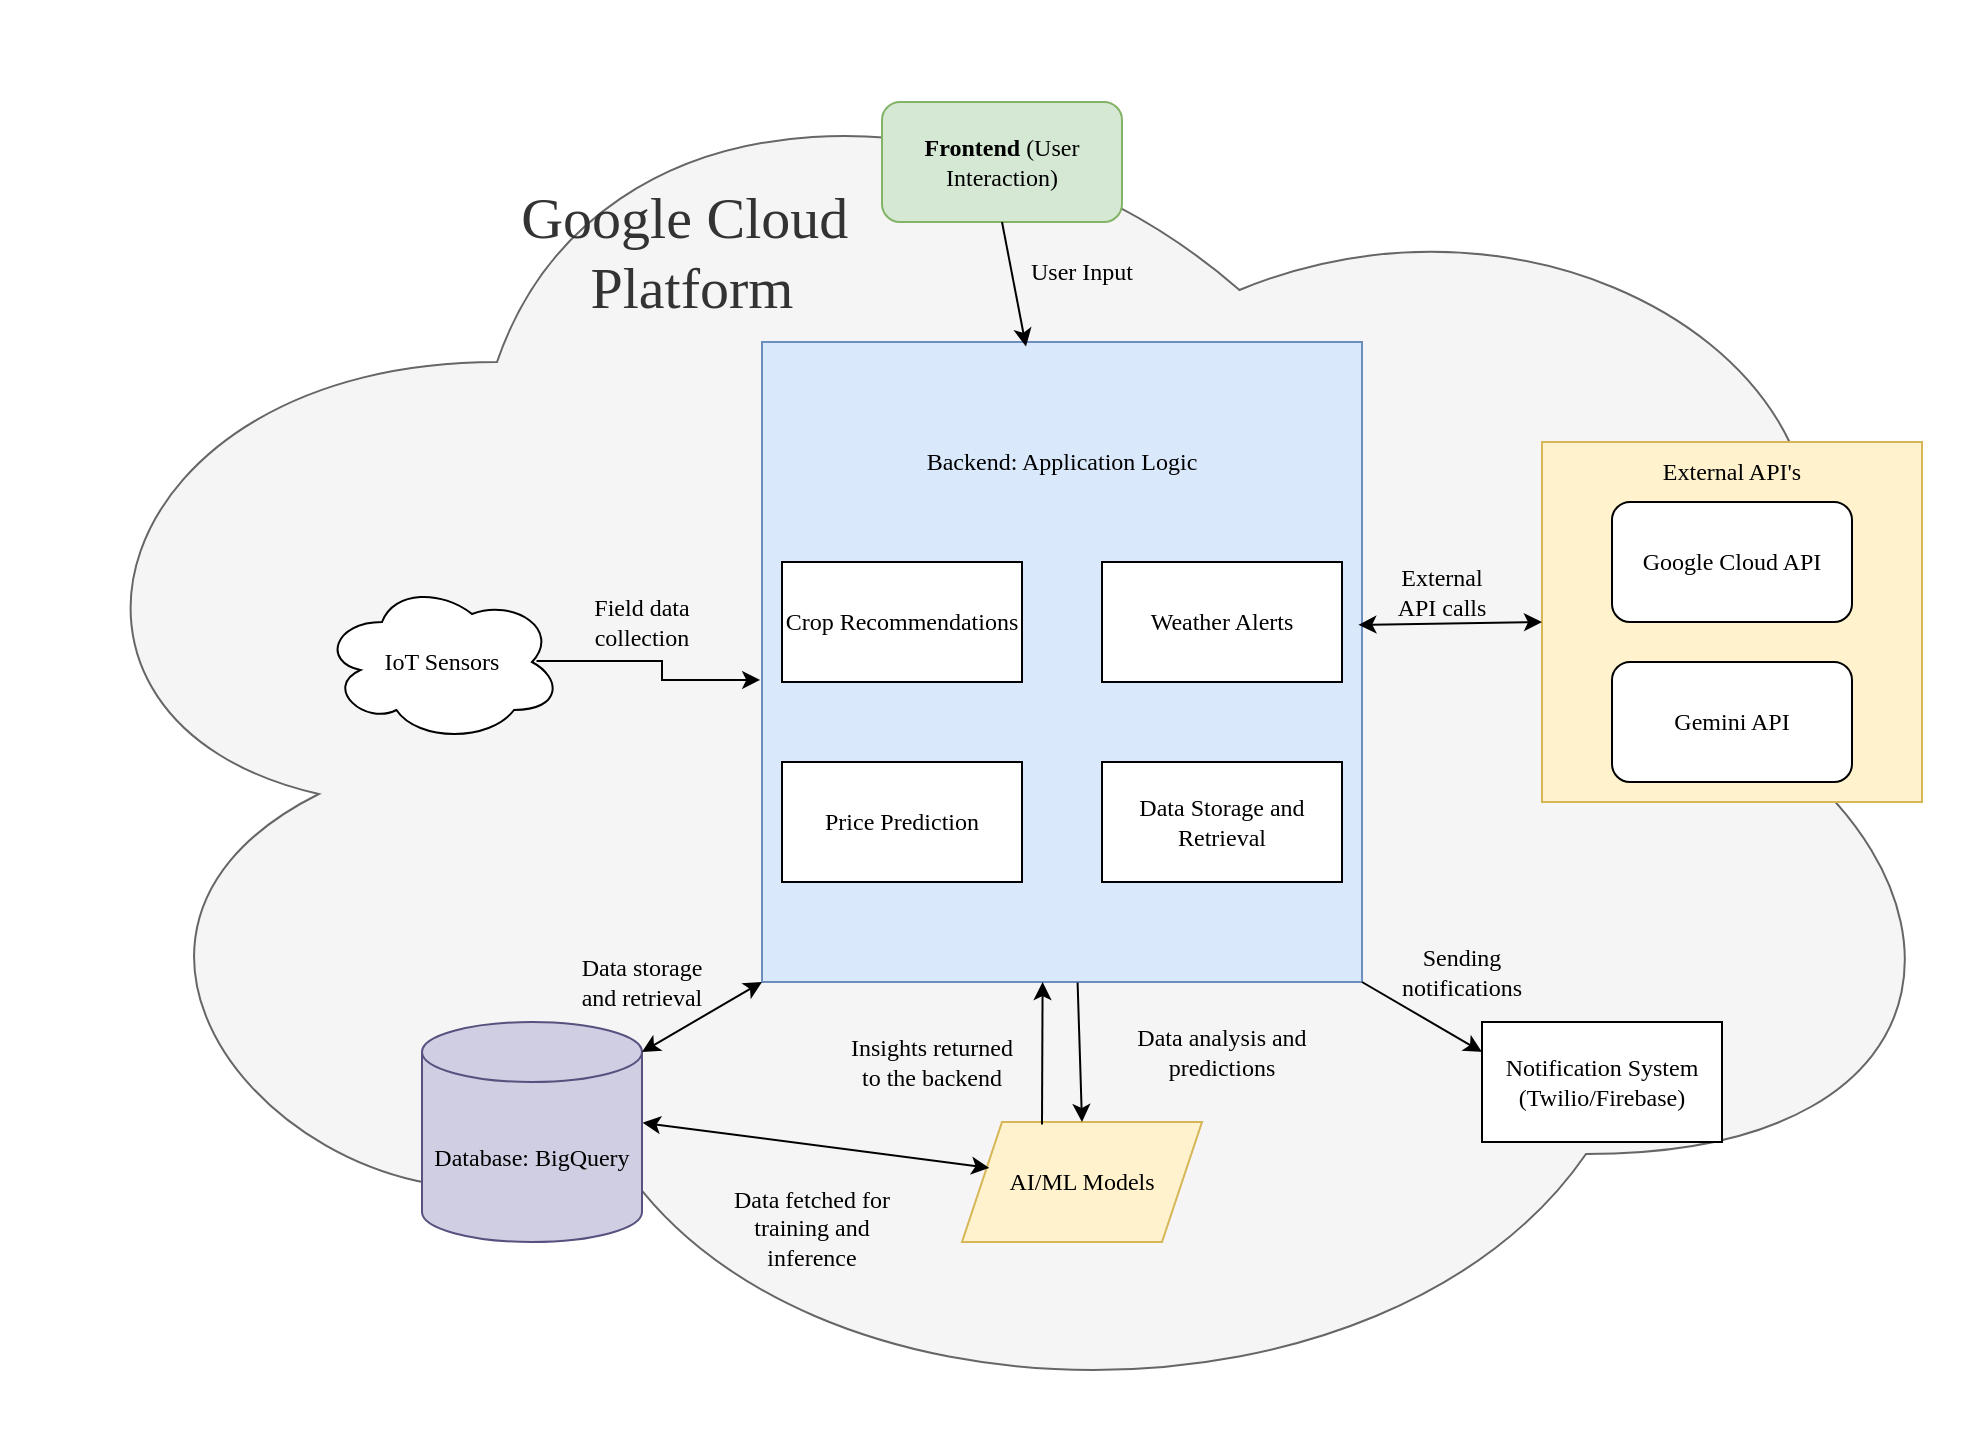 <mxfile version="26.0.8">
  <diagram name="Page-1" id="TrgycSJS47Xfpw-sIoHR">
    <mxGraphModel dx="1730" dy="1572" grid="1" gridSize="10" guides="1" tooltips="1" connect="1" arrows="1" fold="1" page="1" pageScale="1" pageWidth="850" pageHeight="1100" math="0" shadow="0">
      <root>
        <mxCell id="0" />
        <mxCell id="1" parent="0" />
        <mxCell id="9jbiC7tSy9B6tF7seFyf-42" value="Google Cloud&amp;nbsp;&lt;div&gt;Platform&lt;/div&gt;" style="ellipse;shape=cloud;whiteSpace=wrap;html=1;spacingTop=0;spacingLeft=0;fontSize=29;fontFamily=Times New Roman;fillColor=#f5f5f5;fontColor=#333333;strokeColor=#666666;labelPosition=center;verticalLabelPosition=middle;align=center;verticalAlign=middle;spacingBottom=470;spacingRight=300;" parent="1" vertex="1">
          <mxGeometry x="-380" y="-50" width="990" height="720" as="geometry" />
        </mxCell>
        <mxCell id="9jbiC7tSy9B6tF7seFyf-6" value="&lt;p&gt;&lt;font&gt;Backend: Application Logic&lt;/font&gt;&lt;/p&gt;" style="rounded=0;whiteSpace=wrap;html=1;spacingTop=0;spacingBottom=200;fillColor=#dae8fc;strokeColor=#6c8ebf;fontFamily=Times New Roman;" parent="1" vertex="1">
          <mxGeometry y="120" width="300" height="320" as="geometry" />
        </mxCell>
        <mxCell id="9jbiC7tSy9B6tF7seFyf-1" value="&lt;strong&gt;Frontend&lt;/strong&gt; (User Interaction)" style="rounded=1;whiteSpace=wrap;html=1;fillColor=#d5e8d4;strokeColor=#82b366;fontFamily=Times New Roman;" parent="1" vertex="1">
          <mxGeometry x="60" width="120" height="60" as="geometry" />
        </mxCell>
        <mxCell id="9jbiC7tSy9B6tF7seFyf-4" value="Crop Recommendations" style="rounded=0;whiteSpace=wrap;html=1;fontFamily=Times New Roman;" parent="1" vertex="1">
          <mxGeometry x="10" y="230" width="120" height="60" as="geometry" />
        </mxCell>
        <mxCell id="9jbiC7tSy9B6tF7seFyf-7" value="Weather Alerts" style="rounded=0;whiteSpace=wrap;html=1;fontFamily=Times New Roman;" parent="1" vertex="1">
          <mxGeometry x="170" y="230" width="120" height="60" as="geometry" />
        </mxCell>
        <mxCell id="9jbiC7tSy9B6tF7seFyf-8" value="Price Prediction" style="rounded=0;whiteSpace=wrap;html=1;fontFamily=Times New Roman;" parent="1" vertex="1">
          <mxGeometry x="10" y="330" width="120" height="60" as="geometry" />
        </mxCell>
        <mxCell id="9jbiC7tSy9B6tF7seFyf-9" value="Data Storage and Retrieval" style="rounded=0;whiteSpace=wrap;html=1;fontFamily=Times New Roman;" parent="1" vertex="1">
          <mxGeometry x="170" y="330" width="120" height="60" as="geometry" />
        </mxCell>
        <mxCell id="9jbiC7tSy9B6tF7seFyf-12" value="" style="edgeStyle=orthogonalEdgeStyle;rounded=0;orthogonalLoop=1;jettySize=auto;html=1;entryX=-0.003;entryY=0.528;entryDx=0;entryDy=0;entryPerimeter=0;exitX=0.894;exitY=0.494;exitDx=0;exitDy=0;exitPerimeter=0;" parent="1" source="9jbiC7tSy9B6tF7seFyf-11" target="9jbiC7tSy9B6tF7seFyf-6" edge="1">
          <mxGeometry relative="1" as="geometry" />
        </mxCell>
        <mxCell id="9jbiC7tSy9B6tF7seFyf-11" value="IoT Sensors" style="ellipse;shape=cloud;whiteSpace=wrap;html=1;fontFamily=Times New Roman;" parent="1" vertex="1">
          <mxGeometry x="-220" y="240" width="120" height="80" as="geometry" />
        </mxCell>
        <mxCell id="9jbiC7tSy9B6tF7seFyf-17" value="AI/ML Models" style="shape=parallelogram;perimeter=parallelogramPerimeter;whiteSpace=wrap;html=1;fixedSize=1;fillColor=#fff2cc;strokeColor=#d6b656;fontFamily=Times New Roman;" parent="1" vertex="1">
          <mxGeometry x="100" y="510" width="120" height="60" as="geometry" />
        </mxCell>
        <mxCell id="9jbiC7tSy9B6tF7seFyf-19" value="Database: BigQuery" style="shape=cylinder3;whiteSpace=wrap;html=1;boundedLbl=1;backgroundOutline=1;size=15;fontFamily=Times New Roman;fillColor=#d0cee2;strokeColor=#56517e;" parent="1" vertex="1">
          <mxGeometry x="-170" y="460" width="110" height="110" as="geometry" />
        </mxCell>
        <mxCell id="9jbiC7tSy9B6tF7seFyf-23" value="Notification System (Twilio/Firebase)" style="rounded=0;whiteSpace=wrap;html=1;fontFamily=Times New Roman;" parent="1" vertex="1">
          <mxGeometry x="360" y="460" width="120" height="60" as="geometry" />
        </mxCell>
        <mxCell id="9jbiC7tSy9B6tF7seFyf-24" value="" style="endArrow=classic;html=1;rounded=0;entryX=0;entryY=0.25;entryDx=0;entryDy=0;exitX=1;exitY=1;exitDx=0;exitDy=0;" parent="1" source="9jbiC7tSy9B6tF7seFyf-6" target="9jbiC7tSy9B6tF7seFyf-23" edge="1">
          <mxGeometry width="50" height="50" relative="1" as="geometry">
            <mxPoint x="270" y="480" as="sourcePoint" />
            <mxPoint x="320" y="430" as="targetPoint" />
          </mxGeometry>
        </mxCell>
        <mxCell id="9jbiC7tSy9B6tF7seFyf-26" value="" style="endArrow=classic;html=1;rounded=0;exitX=0.5;exitY=1;exitDx=0;exitDy=0;entryX=0.44;entryY=0.007;entryDx=0;entryDy=0;entryPerimeter=0;" parent="1" source="9jbiC7tSy9B6tF7seFyf-1" target="9jbiC7tSy9B6tF7seFyf-6" edge="1">
          <mxGeometry width="50" height="50" relative="1" as="geometry">
            <mxPoint x="120" y="150" as="sourcePoint" />
            <mxPoint x="170" y="100" as="targetPoint" />
          </mxGeometry>
        </mxCell>
        <mxCell id="9jbiC7tSy9B6tF7seFyf-27" value="User Input" style="text;html=1;align=center;verticalAlign=middle;whiteSpace=wrap;rounded=0;fontFamily=Times New Roman;" parent="1" vertex="1">
          <mxGeometry x="130" y="70" width="60" height="30" as="geometry" />
        </mxCell>
        <mxCell id="9jbiC7tSy9B6tF7seFyf-28" value="Field data collection" style="text;html=1;align=center;verticalAlign=middle;whiteSpace=wrap;rounded=0;fontFamily=Times New Roman;" parent="1" vertex="1">
          <mxGeometry x="-90" y="245" width="60" height="30" as="geometry" />
        </mxCell>
        <mxCell id="9jbiC7tSy9B6tF7seFyf-30" value="External API&#39;s" style="rounded=0;whiteSpace=wrap;html=1;labelPosition=center;verticalLabelPosition=middle;align=center;verticalAlign=middle;spacingTop=0;spacingBottom=150;fillColor=#fff2cc;strokeColor=#d6b656;fontFamily=Times New Roman;" parent="1" vertex="1">
          <mxGeometry x="390" y="170" width="190" height="180" as="geometry" />
        </mxCell>
        <mxCell id="9jbiC7tSy9B6tF7seFyf-13" value="Google Cloud API" style="rounded=1;whiteSpace=wrap;html=1;fontFamily=Times New Roman;" parent="1" vertex="1">
          <mxGeometry x="425" y="200" width="120" height="60" as="geometry" />
        </mxCell>
        <mxCell id="9jbiC7tSy9B6tF7seFyf-14" value="Gemini API" style="rounded=1;whiteSpace=wrap;html=1;fontFamily=Times New Roman;" parent="1" vertex="1">
          <mxGeometry x="425" y="280" width="120" height="60" as="geometry" />
        </mxCell>
        <mxCell id="9jbiC7tSy9B6tF7seFyf-33" value="External API calls" style="text;html=1;align=center;verticalAlign=middle;whiteSpace=wrap;rounded=0;fontFamily=Times New Roman;" parent="1" vertex="1">
          <mxGeometry x="310" y="230" width="60" height="30" as="geometry" />
        </mxCell>
        <mxCell id="9jbiC7tSy9B6tF7seFyf-34" value="Data analysis and predictions" style="text;html=1;align=center;verticalAlign=middle;whiteSpace=wrap;rounded=0;fontFamily=Times New Roman;" parent="1" vertex="1">
          <mxGeometry x="185" y="460" width="90" height="30" as="geometry" />
        </mxCell>
        <mxCell id="9jbiC7tSy9B6tF7seFyf-35" value="" style="endArrow=classic;html=1;rounded=0;entryX=0.5;entryY=0;entryDx=0;entryDy=0;exitX=0.526;exitY=1.001;exitDx=0;exitDy=0;exitPerimeter=0;" parent="1" source="9jbiC7tSy9B6tF7seFyf-6" target="9jbiC7tSy9B6tF7seFyf-17" edge="1">
          <mxGeometry width="50" height="50" relative="1" as="geometry">
            <mxPoint x="110" y="430" as="sourcePoint" />
            <mxPoint x="160" y="380" as="targetPoint" />
          </mxGeometry>
        </mxCell>
        <mxCell id="9jbiC7tSy9B6tF7seFyf-36" value="Data storage and retrieval" style="text;html=1;align=center;verticalAlign=middle;whiteSpace=wrap;rounded=0;fontFamily=Times New Roman;" parent="1" vertex="1">
          <mxGeometry x="-100" y="420" width="80" height="40" as="geometry" />
        </mxCell>
        <mxCell id="9jbiC7tSy9B6tF7seFyf-37" value="Sending notifications" style="text;html=1;align=center;verticalAlign=middle;whiteSpace=wrap;rounded=0;fontFamily=Times New Roman;" parent="1" vertex="1">
          <mxGeometry x="320" y="420" width="60" height="30" as="geometry" />
        </mxCell>
        <mxCell id="9jbiC7tSy9B6tF7seFyf-38" value="" style="endArrow=classic;html=1;rounded=0;entryX=0.401;entryY=0.996;entryDx=0;entryDy=0;entryPerimeter=0;" parent="1" edge="1">
          <mxGeometry width="50" height="50" relative="1" as="geometry">
            <mxPoint x="140" y="511.28" as="sourcePoint" />
            <mxPoint x="140.3" y="440" as="targetPoint" />
          </mxGeometry>
        </mxCell>
        <mxCell id="9jbiC7tSy9B6tF7seFyf-39" value="Insights returned to the backend" style="text;html=1;align=center;verticalAlign=middle;whiteSpace=wrap;rounded=0;fontFamily=Times New Roman;" parent="1" vertex="1">
          <mxGeometry x="40" y="460" width="90" height="40" as="geometry" />
        </mxCell>
        <mxCell id="9jbiC7tSy9B6tF7seFyf-40" value="Data fetched for training and inference" style="text;html=1;align=center;verticalAlign=middle;whiteSpace=wrap;rounded=0;fontFamily=Times New Roman;" parent="1" vertex="1">
          <mxGeometry x="-20" y="540" width="90" height="45" as="geometry" />
        </mxCell>
        <mxCell id="9jbiC7tSy9B6tF7seFyf-43" value="" style="endArrow=classic;startArrow=classic;html=1;rounded=0;exitX=1;exitY=0;exitDx=0;exitDy=15;exitPerimeter=0;" parent="1" source="9jbiC7tSy9B6tF7seFyf-19" edge="1">
          <mxGeometry width="50" height="50" relative="1" as="geometry">
            <mxPoint x="-50" y="490" as="sourcePoint" />
            <mxPoint y="440" as="targetPoint" />
          </mxGeometry>
        </mxCell>
        <mxCell id="9jbiC7tSy9B6tF7seFyf-44" value="" style="endArrow=classic;startArrow=classic;html=1;rounded=0;exitX=1.003;exitY=0.458;exitDx=0;exitDy=0;exitPerimeter=0;entryX=0.114;entryY=0.383;entryDx=0;entryDy=0;entryPerimeter=0;" parent="1" source="9jbiC7tSy9B6tF7seFyf-19" target="9jbiC7tSy9B6tF7seFyf-17" edge="1">
          <mxGeometry width="50" height="50" relative="1" as="geometry">
            <mxPoint x="30" y="490" as="sourcePoint" />
            <mxPoint x="80" y="440" as="targetPoint" />
          </mxGeometry>
        </mxCell>
        <mxCell id="9jbiC7tSy9B6tF7seFyf-46" value="" style="endArrow=classic;startArrow=classic;html=1;rounded=0;exitX=0;exitY=0.5;exitDx=0;exitDy=0;entryX=0.994;entryY=0.442;entryDx=0;entryDy=0;entryPerimeter=0;" parent="1" source="9jbiC7tSy9B6tF7seFyf-30" target="9jbiC7tSy9B6tF7seFyf-6" edge="1">
          <mxGeometry width="50" height="50" relative="1" as="geometry">
            <mxPoint x="270" y="320" as="sourcePoint" />
            <mxPoint x="320" y="270" as="targetPoint" />
          </mxGeometry>
        </mxCell>
      </root>
    </mxGraphModel>
  </diagram>
</mxfile>

